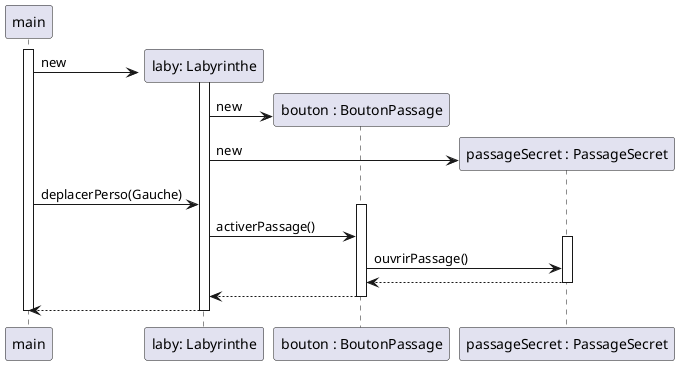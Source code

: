 @startuml
participant "main" as main
participant "laby: Labyrinthe" as laby
participant "bouton : BoutonPassage" as bouton
participant "passageSecret : PassageSecret" as passageSecret

create laby
activate main
    activate laby
        main -> laby : new
        create bouton
        laby -> bouton : new
        create passageSecret
        laby -> passageSecret : new
        main -> laby : deplacerPerso(Gauche)
        activate bouton
        laby -> bouton : activerPassage()
        activate passageSecret
            bouton -> passageSecret : ouvrirPassage()
            passageSecret --> bouton
        deactivate passageSecret
        bouton --> laby
        deactivate bouton
        laby --> main
    deactivate laby
deactivate main

@enduml
